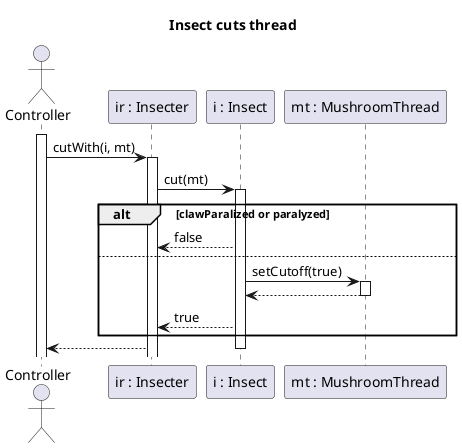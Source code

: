 @startuml insectCutThread

title Insect cuts thread

actor Controller
participant "ir : Insecter" as IR
participant  "i : Insect" as I
participant "mt : MushroomThread" as M

activate Controller
Controller -> IR: cutWith(i, mt)

activate IR
IR -> I: cut(mt)
activate I

alt clawParalized or paralyzed
    IR <-- I : false

else
    I -> M: setCutoff(true)
    activate M
    


    I <-- M
    deactivate M

    IR <-- I : true
end

IR --> Controller
deactivate I

@enduml